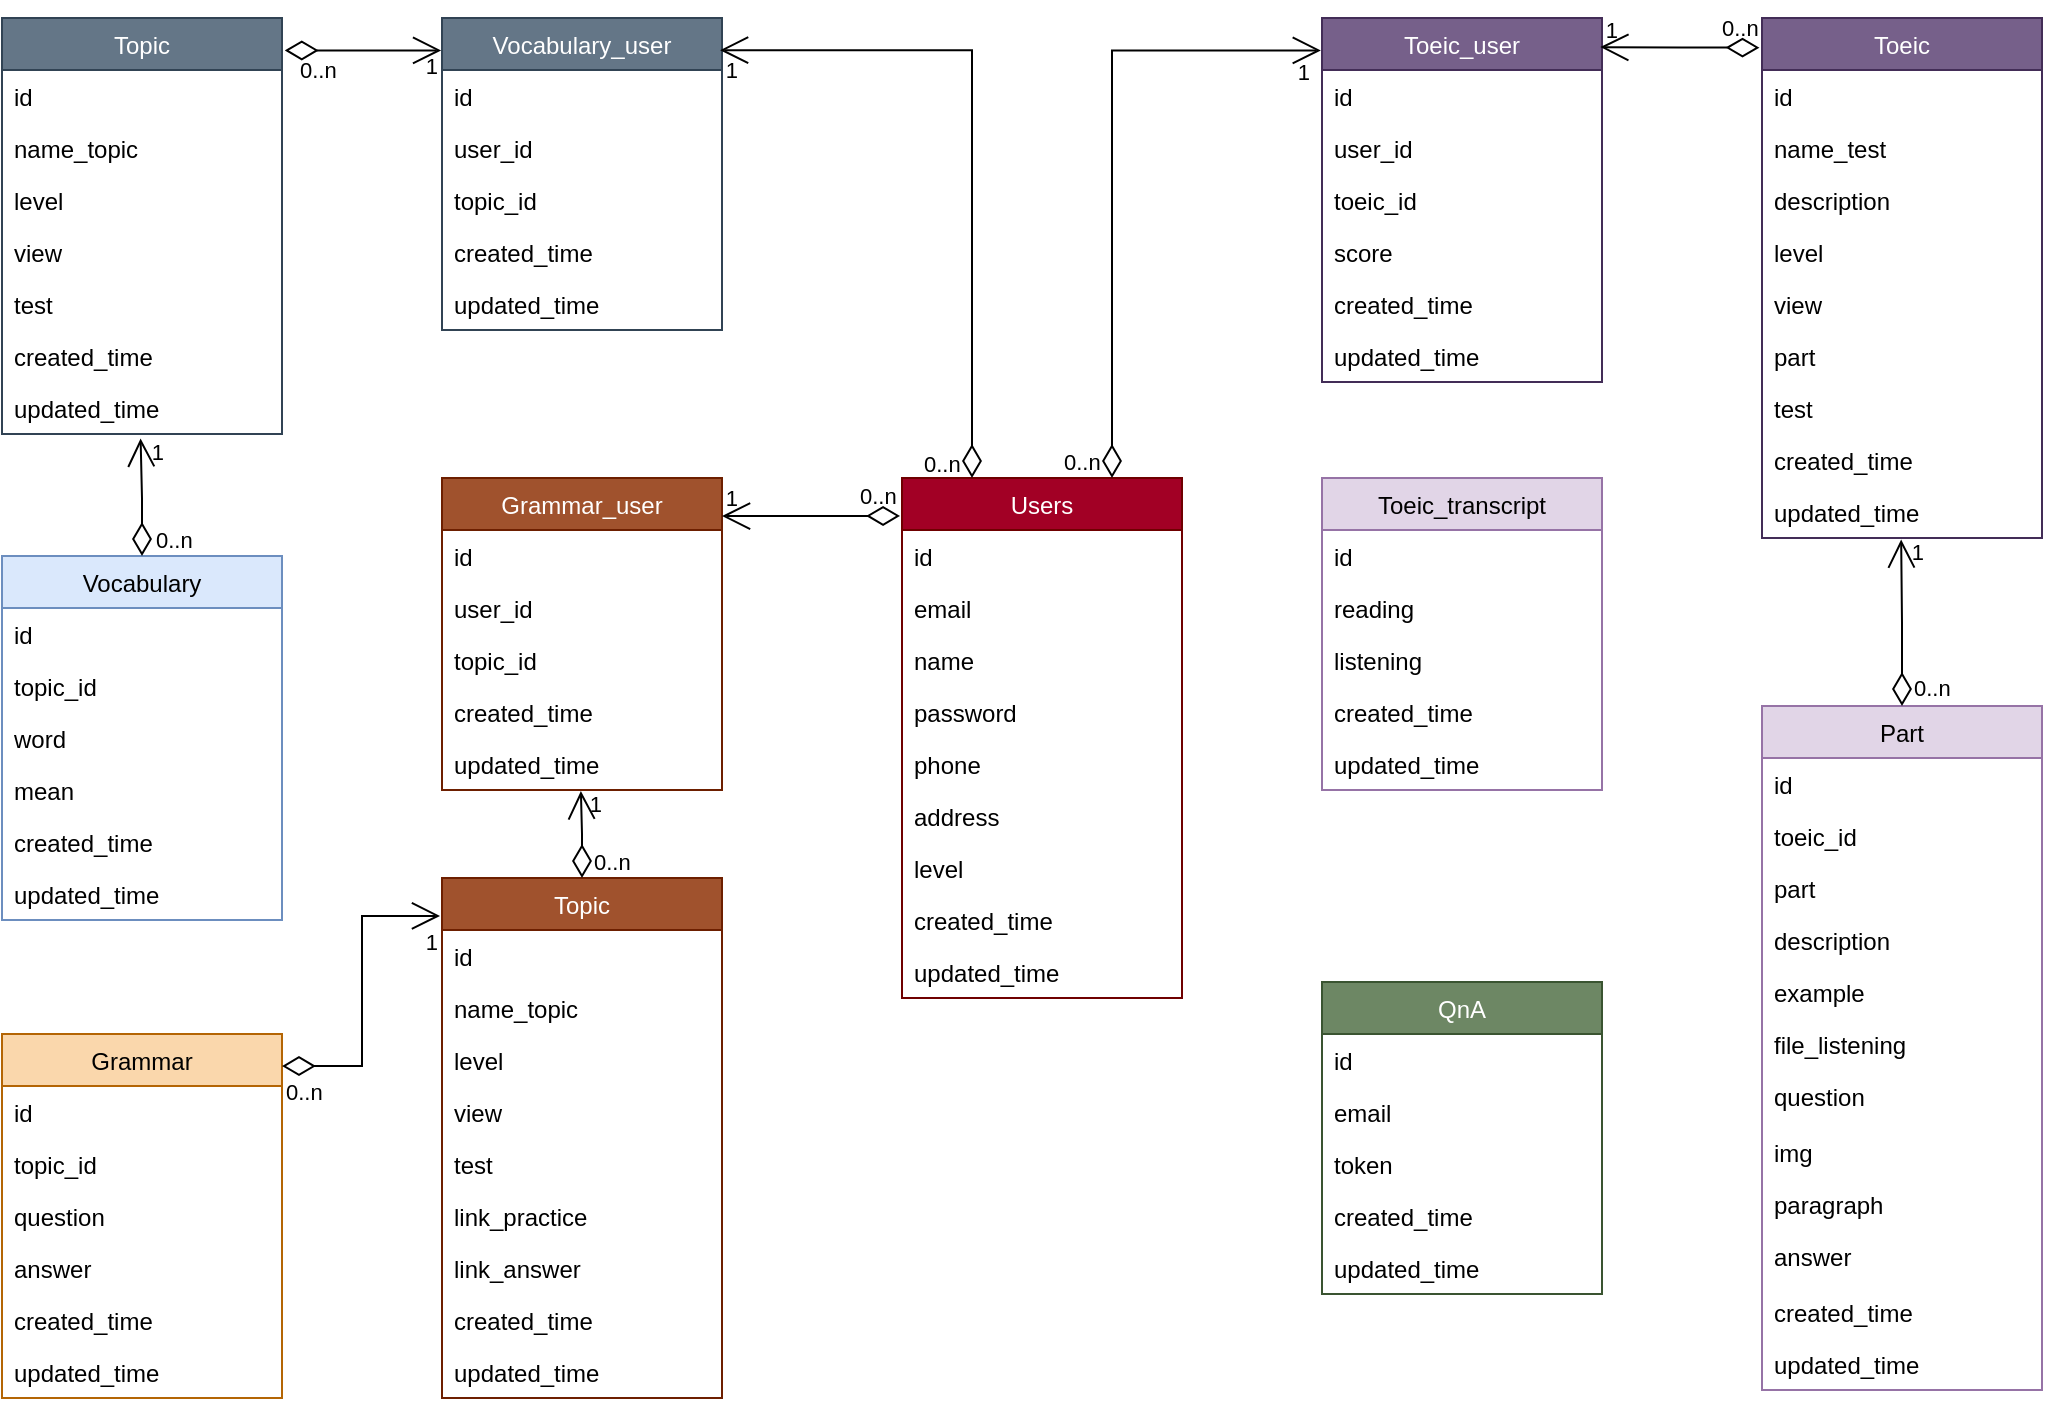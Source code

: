 <mxfile version="15.5.4" type="github">
  <diagram id="URo437QUK-30ha1b3v_Z" name="Page-1">
    <mxGraphModel dx="1447" dy="767" grid="1" gridSize="10" guides="1" tooltips="1" connect="1" arrows="1" fold="1" page="1" pageScale="1" pageWidth="827" pageHeight="1169" math="0" shadow="0">
      <root>
        <mxCell id="0" />
        <mxCell id="1" parent="0" />
        <mxCell id="vkNyDaB43m4bc4SYDss3-11" value="Users" style="swimlane;fontStyle=0;childLayout=stackLayout;horizontal=1;startSize=26;horizontalStack=0;resizeParent=1;resizeParentMax=0;resizeLast=0;collapsible=1;marginBottom=0;fillColor=#a20025;strokeColor=#6F0000;fontColor=#ffffff;" parent="1" vertex="1">
          <mxGeometry x="750" y="360" width="140" height="260" as="geometry" />
        </mxCell>
        <mxCell id="vkNyDaB43m4bc4SYDss3-12" value="id" style="text;strokeColor=none;fillColor=none;align=left;verticalAlign=top;spacingLeft=4;spacingRight=4;overflow=hidden;rotatable=0;points=[[0,0.5],[1,0.5]];portConstraint=eastwest;" parent="vkNyDaB43m4bc4SYDss3-11" vertex="1">
          <mxGeometry y="26" width="140" height="26" as="geometry" />
        </mxCell>
        <mxCell id="vkNyDaB43m4bc4SYDss3-13" value="email" style="text;strokeColor=none;fillColor=none;align=left;verticalAlign=top;spacingLeft=4;spacingRight=4;overflow=hidden;rotatable=0;points=[[0,0.5],[1,0.5]];portConstraint=eastwest;" parent="vkNyDaB43m4bc4SYDss3-11" vertex="1">
          <mxGeometry y="52" width="140" height="26" as="geometry" />
        </mxCell>
        <mxCell id="vkNyDaB43m4bc4SYDss3-14" value="name" style="text;strokeColor=none;fillColor=none;align=left;verticalAlign=top;spacingLeft=4;spacingRight=4;overflow=hidden;rotatable=0;points=[[0,0.5],[1,0.5]];portConstraint=eastwest;" parent="vkNyDaB43m4bc4SYDss3-11" vertex="1">
          <mxGeometry y="78" width="140" height="26" as="geometry" />
        </mxCell>
        <mxCell id="vkNyDaB43m4bc4SYDss3-16" value="password" style="text;strokeColor=none;fillColor=none;align=left;verticalAlign=top;spacingLeft=4;spacingRight=4;overflow=hidden;rotatable=0;points=[[0,0.5],[1,0.5]];portConstraint=eastwest;" parent="vkNyDaB43m4bc4SYDss3-11" vertex="1">
          <mxGeometry y="104" width="140" height="26" as="geometry" />
        </mxCell>
        <mxCell id="vkNyDaB43m4bc4SYDss3-17" value="phone" style="text;strokeColor=none;fillColor=none;align=left;verticalAlign=top;spacingLeft=4;spacingRight=4;overflow=hidden;rotatable=0;points=[[0,0.5],[1,0.5]];portConstraint=eastwest;" parent="vkNyDaB43m4bc4SYDss3-11" vertex="1">
          <mxGeometry y="130" width="140" height="26" as="geometry" />
        </mxCell>
        <mxCell id="vkNyDaB43m4bc4SYDss3-15" value="address" style="text;strokeColor=none;fillColor=none;align=left;verticalAlign=top;spacingLeft=4;spacingRight=4;overflow=hidden;rotatable=0;points=[[0,0.5],[1,0.5]];portConstraint=eastwest;" parent="vkNyDaB43m4bc4SYDss3-11" vertex="1">
          <mxGeometry y="156" width="140" height="26" as="geometry" />
        </mxCell>
        <mxCell id="vkNyDaB43m4bc4SYDss3-18" value="level" style="text;strokeColor=none;fillColor=none;align=left;verticalAlign=top;spacingLeft=4;spacingRight=4;overflow=hidden;rotatable=0;points=[[0,0.5],[1,0.5]];portConstraint=eastwest;" parent="vkNyDaB43m4bc4SYDss3-11" vertex="1">
          <mxGeometry y="182" width="140" height="26" as="geometry" />
        </mxCell>
        <mxCell id="vkNyDaB43m4bc4SYDss3-19" value="created_time" style="text;strokeColor=none;fillColor=none;align=left;verticalAlign=top;spacingLeft=4;spacingRight=4;overflow=hidden;rotatable=0;points=[[0,0.5],[1,0.5]];portConstraint=eastwest;" parent="vkNyDaB43m4bc4SYDss3-11" vertex="1">
          <mxGeometry y="208" width="140" height="26" as="geometry" />
        </mxCell>
        <mxCell id="vkNyDaB43m4bc4SYDss3-20" value="updated_time" style="text;strokeColor=none;fillColor=none;align=left;verticalAlign=top;spacingLeft=4;spacingRight=4;overflow=hidden;rotatable=0;points=[[0,0.5],[1,0.5]];portConstraint=eastwest;" parent="vkNyDaB43m4bc4SYDss3-11" vertex="1">
          <mxGeometry y="234" width="140" height="26" as="geometry" />
        </mxCell>
        <mxCell id="vkNyDaB43m4bc4SYDss3-21" value="Toeic_user" style="swimlane;fontStyle=0;childLayout=stackLayout;horizontal=1;startSize=26;fillColor=#76608a;horizontalStack=0;resizeParent=1;resizeParentMax=0;resizeLast=0;collapsible=1;marginBottom=0;fontColor=#ffffff;strokeColor=#432D57;" parent="1" vertex="1">
          <mxGeometry x="960" y="130" width="140" height="182" as="geometry" />
        </mxCell>
        <mxCell id="vkNyDaB43m4bc4SYDss3-22" value="id" style="text;strokeColor=none;fillColor=none;align=left;verticalAlign=top;spacingLeft=4;spacingRight=4;overflow=hidden;rotatable=0;points=[[0,0.5],[1,0.5]];portConstraint=eastwest;" parent="vkNyDaB43m4bc4SYDss3-21" vertex="1">
          <mxGeometry y="26" width="140" height="26" as="geometry" />
        </mxCell>
        <mxCell id="vkNyDaB43m4bc4SYDss3-23" value="user_id" style="text;strokeColor=none;fillColor=none;align=left;verticalAlign=top;spacingLeft=4;spacingRight=4;overflow=hidden;rotatable=0;points=[[0,0.5],[1,0.5]];portConstraint=eastwest;" parent="vkNyDaB43m4bc4SYDss3-21" vertex="1">
          <mxGeometry y="52" width="140" height="26" as="geometry" />
        </mxCell>
        <mxCell id="vkNyDaB43m4bc4SYDss3-26" value="toeic_id" style="text;strokeColor=none;fillColor=none;align=left;verticalAlign=top;spacingLeft=4;spacingRight=4;overflow=hidden;rotatable=0;points=[[0,0.5],[1,0.5]];portConstraint=eastwest;" parent="vkNyDaB43m4bc4SYDss3-21" vertex="1">
          <mxGeometry y="78" width="140" height="26" as="geometry" />
        </mxCell>
        <mxCell id="uOX_rvYjbaf5CbR3i-7Y-25" value="score" style="text;strokeColor=none;fillColor=none;align=left;verticalAlign=top;spacingLeft=4;spacingRight=4;overflow=hidden;rotatable=0;points=[[0,0.5],[1,0.5]];portConstraint=eastwest;" vertex="1" parent="vkNyDaB43m4bc4SYDss3-21">
          <mxGeometry y="104" width="140" height="26" as="geometry" />
        </mxCell>
        <mxCell id="vkNyDaB43m4bc4SYDss3-25" value="created_time" style="text;strokeColor=none;fillColor=none;align=left;verticalAlign=top;spacingLeft=4;spacingRight=4;overflow=hidden;rotatable=0;points=[[0,0.5],[1,0.5]];portConstraint=eastwest;" parent="vkNyDaB43m4bc4SYDss3-21" vertex="1">
          <mxGeometry y="130" width="140" height="26" as="geometry" />
        </mxCell>
        <mxCell id="vkNyDaB43m4bc4SYDss3-24" value="updated_time" style="text;strokeColor=none;fillColor=none;align=left;verticalAlign=top;spacingLeft=4;spacingRight=4;overflow=hidden;rotatable=0;points=[[0,0.5],[1,0.5]];portConstraint=eastwest;" parent="vkNyDaB43m4bc4SYDss3-21" vertex="1">
          <mxGeometry y="156" width="140" height="26" as="geometry" />
        </mxCell>
        <mxCell id="vkNyDaB43m4bc4SYDss3-27" value="Toeic" style="swimlane;fontStyle=0;childLayout=stackLayout;horizontal=1;startSize=26;fillColor=#76608a;horizontalStack=0;resizeParent=1;resizeParentMax=0;resizeLast=0;collapsible=1;marginBottom=0;fontColor=#ffffff;strokeColor=#432D57;" parent="1" vertex="1">
          <mxGeometry x="1180" y="130" width="140" height="260" as="geometry" />
        </mxCell>
        <mxCell id="vkNyDaB43m4bc4SYDss3-28" value="id" style="text;strokeColor=none;fillColor=none;align=left;verticalAlign=top;spacingLeft=4;spacingRight=4;overflow=hidden;rotatable=0;points=[[0,0.5],[1,0.5]];portConstraint=eastwest;" parent="vkNyDaB43m4bc4SYDss3-27" vertex="1">
          <mxGeometry y="26" width="140" height="26" as="geometry" />
        </mxCell>
        <mxCell id="vkNyDaB43m4bc4SYDss3-29" value="name_test" style="text;strokeColor=none;fillColor=none;align=left;verticalAlign=top;spacingLeft=4;spacingRight=4;overflow=hidden;rotatable=0;points=[[0,0.5],[1,0.5]];portConstraint=eastwest;" parent="vkNyDaB43m4bc4SYDss3-27" vertex="1">
          <mxGeometry y="52" width="140" height="26" as="geometry" />
        </mxCell>
        <mxCell id="vkNyDaB43m4bc4SYDss3-30" value="description" style="text;strokeColor=none;fillColor=none;align=left;verticalAlign=top;spacingLeft=4;spacingRight=4;overflow=hidden;rotatable=0;points=[[0,0.5],[1,0.5]];portConstraint=eastwest;" parent="vkNyDaB43m4bc4SYDss3-27" vertex="1">
          <mxGeometry y="78" width="140" height="26" as="geometry" />
        </mxCell>
        <mxCell id="vkNyDaB43m4bc4SYDss3-33" value="level" style="text;strokeColor=none;fillColor=none;align=left;verticalAlign=top;spacingLeft=4;spacingRight=4;overflow=hidden;rotatable=0;points=[[0,0.5],[1,0.5]];portConstraint=eastwest;" parent="vkNyDaB43m4bc4SYDss3-27" vertex="1">
          <mxGeometry y="104" width="140" height="26" as="geometry" />
        </mxCell>
        <mxCell id="vkNyDaB43m4bc4SYDss3-35" value="view" style="text;strokeColor=none;fillColor=none;align=left;verticalAlign=top;spacingLeft=4;spacingRight=4;overflow=hidden;rotatable=0;points=[[0,0.5],[1,0.5]];portConstraint=eastwest;" parent="vkNyDaB43m4bc4SYDss3-27" vertex="1">
          <mxGeometry y="130" width="140" height="26" as="geometry" />
        </mxCell>
        <mxCell id="vkNyDaB43m4bc4SYDss3-207" value="part" style="text;strokeColor=none;fillColor=none;align=left;verticalAlign=top;spacingLeft=4;spacingRight=4;overflow=hidden;rotatable=0;points=[[0,0.5],[1,0.5]];portConstraint=eastwest;" parent="vkNyDaB43m4bc4SYDss3-27" vertex="1">
          <mxGeometry y="156" width="140" height="26" as="geometry" />
        </mxCell>
        <mxCell id="vkNyDaB43m4bc4SYDss3-32" value="test" style="text;strokeColor=none;fillColor=none;align=left;verticalAlign=top;spacingLeft=4;spacingRight=4;overflow=hidden;rotatable=0;points=[[0,0.5],[1,0.5]];portConstraint=eastwest;" parent="vkNyDaB43m4bc4SYDss3-27" vertex="1">
          <mxGeometry y="182" width="140" height="26" as="geometry" />
        </mxCell>
        <mxCell id="vkNyDaB43m4bc4SYDss3-31" value="created_time" style="text;strokeColor=none;fillColor=none;align=left;verticalAlign=top;spacingLeft=4;spacingRight=4;overflow=hidden;rotatable=0;points=[[0,0.5],[1,0.5]];portConstraint=eastwest;" parent="vkNyDaB43m4bc4SYDss3-27" vertex="1">
          <mxGeometry y="208" width="140" height="26" as="geometry" />
        </mxCell>
        <mxCell id="vkNyDaB43m4bc4SYDss3-36" value="updated_time" style="text;strokeColor=none;fillColor=none;align=left;verticalAlign=top;spacingLeft=4;spacingRight=4;overflow=hidden;rotatable=0;points=[[0,0.5],[1,0.5]];portConstraint=eastwest;" parent="vkNyDaB43m4bc4SYDss3-27" vertex="1">
          <mxGeometry y="234" width="140" height="26" as="geometry" />
        </mxCell>
        <mxCell id="vkNyDaB43m4bc4SYDss3-43" value="Part" style="swimlane;fontStyle=0;childLayout=stackLayout;horizontal=1;startSize=26;fillColor=#e1d5e7;horizontalStack=0;resizeParent=1;resizeParentMax=0;resizeLast=0;collapsible=1;marginBottom=0;strokeColor=#9673a6;" parent="1" vertex="1">
          <mxGeometry x="1180" y="474" width="140" height="342" as="geometry" />
        </mxCell>
        <mxCell id="vkNyDaB43m4bc4SYDss3-44" value="id" style="text;strokeColor=none;fillColor=none;align=left;verticalAlign=top;spacingLeft=4;spacingRight=4;overflow=hidden;rotatable=0;points=[[0,0.5],[1,0.5]];portConstraint=eastwest;" parent="vkNyDaB43m4bc4SYDss3-43" vertex="1">
          <mxGeometry y="26" width="140" height="26" as="geometry" />
        </mxCell>
        <mxCell id="vkNyDaB43m4bc4SYDss3-47" value="toeic_id" style="text;strokeColor=none;fillColor=none;align=left;verticalAlign=top;spacingLeft=4;spacingRight=4;overflow=hidden;rotatable=0;points=[[0,0.5],[1,0.5]];portConstraint=eastwest;" parent="vkNyDaB43m4bc4SYDss3-43" vertex="1">
          <mxGeometry y="52" width="140" height="26" as="geometry" />
        </mxCell>
        <mxCell id="uOX_rvYjbaf5CbR3i-7Y-20" value="part" style="text;strokeColor=none;fillColor=none;align=left;verticalAlign=top;spacingLeft=4;spacingRight=4;overflow=hidden;rotatable=0;points=[[0,0.5],[1,0.5]];portConstraint=eastwest;" vertex="1" parent="vkNyDaB43m4bc4SYDss3-43">
          <mxGeometry y="78" width="140" height="26" as="geometry" />
        </mxCell>
        <mxCell id="uOX_rvYjbaf5CbR3i-7Y-21" value="description" style="text;strokeColor=none;fillColor=none;align=left;verticalAlign=top;spacingLeft=4;spacingRight=4;overflow=hidden;rotatable=0;points=[[0,0.5],[1,0.5]];portConstraint=eastwest;" vertex="1" parent="vkNyDaB43m4bc4SYDss3-43">
          <mxGeometry y="104" width="140" height="26" as="geometry" />
        </mxCell>
        <mxCell id="vkNyDaB43m4bc4SYDss3-46" value="example" style="text;strokeColor=none;fillColor=none;align=left;verticalAlign=top;spacingLeft=4;spacingRight=4;overflow=hidden;rotatable=0;points=[[0,0.5],[1,0.5]];portConstraint=eastwest;" parent="vkNyDaB43m4bc4SYDss3-43" vertex="1">
          <mxGeometry y="130" width="140" height="26" as="geometry" />
        </mxCell>
        <mxCell id="vkNyDaB43m4bc4SYDss3-45" value="file_listening" style="text;strokeColor=none;fillColor=none;align=left;verticalAlign=top;spacingLeft=4;spacingRight=4;overflow=hidden;rotatable=0;points=[[0,0.5],[1,0.5]];portConstraint=eastwest;" parent="vkNyDaB43m4bc4SYDss3-43" vertex="1">
          <mxGeometry y="156" width="140" height="26" as="geometry" />
        </mxCell>
        <mxCell id="vkNyDaB43m4bc4SYDss3-52" value="question" style="text;strokeColor=none;fillColor=none;align=left;verticalAlign=top;spacingLeft=4;spacingRight=4;overflow=hidden;rotatable=0;points=[[0,0.5],[1,0.5]];portConstraint=eastwest;" parent="vkNyDaB43m4bc4SYDss3-43" vertex="1">
          <mxGeometry y="182" width="140" height="28" as="geometry" />
        </mxCell>
        <mxCell id="vkNyDaB43m4bc4SYDss3-50" value="img" style="text;strokeColor=none;fillColor=none;align=left;verticalAlign=top;spacingLeft=4;spacingRight=4;overflow=hidden;rotatable=0;points=[[0,0.5],[1,0.5]];portConstraint=eastwest;" parent="vkNyDaB43m4bc4SYDss3-43" vertex="1">
          <mxGeometry y="210" width="140" height="26" as="geometry" />
        </mxCell>
        <mxCell id="vkNyDaB43m4bc4SYDss3-118" value="paragraph" style="text;strokeColor=none;fillColor=none;align=left;verticalAlign=top;spacingLeft=4;spacingRight=4;overflow=hidden;rotatable=0;points=[[0,0.5],[1,0.5]];portConstraint=eastwest;" parent="vkNyDaB43m4bc4SYDss3-43" vertex="1">
          <mxGeometry y="236" width="140" height="26" as="geometry" />
        </mxCell>
        <mxCell id="vkNyDaB43m4bc4SYDss3-51" value="answer" style="text;strokeColor=none;fillColor=none;align=left;verticalAlign=top;spacingLeft=4;spacingRight=4;overflow=hidden;rotatable=0;points=[[0,0.5],[1,0.5]];portConstraint=eastwest;" parent="vkNyDaB43m4bc4SYDss3-43" vertex="1">
          <mxGeometry y="262" width="140" height="28" as="geometry" />
        </mxCell>
        <mxCell id="uOX_rvYjbaf5CbR3i-7Y-23" value="created_time" style="text;strokeColor=none;fillColor=none;align=left;verticalAlign=top;spacingLeft=4;spacingRight=4;overflow=hidden;rotatable=0;points=[[0,0.5],[1,0.5]];portConstraint=eastwest;" vertex="1" parent="vkNyDaB43m4bc4SYDss3-43">
          <mxGeometry y="290" width="140" height="26" as="geometry" />
        </mxCell>
        <mxCell id="uOX_rvYjbaf5CbR3i-7Y-24" value="updated_time" style="text;strokeColor=none;fillColor=none;align=left;verticalAlign=top;spacingLeft=4;spacingRight=4;overflow=hidden;rotatable=0;points=[[0,0.5],[1,0.5]];portConstraint=eastwest;" vertex="1" parent="vkNyDaB43m4bc4SYDss3-43">
          <mxGeometry y="316" width="140" height="26" as="geometry" />
        </mxCell>
        <mxCell id="vkNyDaB43m4bc4SYDss3-126" value="Toeic_transcript" style="swimlane;fontStyle=0;childLayout=stackLayout;horizontal=1;startSize=26;fillColor=#e1d5e7;horizontalStack=0;resizeParent=1;resizeParentMax=0;resizeLast=0;collapsible=1;marginBottom=0;strokeColor=#9673a6;" parent="1" vertex="1">
          <mxGeometry x="960" y="360" width="140" height="156" as="geometry" />
        </mxCell>
        <mxCell id="vkNyDaB43m4bc4SYDss3-127" value="id" style="text;strokeColor=none;fillColor=none;align=left;verticalAlign=top;spacingLeft=4;spacingRight=4;overflow=hidden;rotatable=0;points=[[0,0.5],[1,0.5]];portConstraint=eastwest;" parent="vkNyDaB43m4bc4SYDss3-126" vertex="1">
          <mxGeometry y="26" width="140" height="26" as="geometry" />
        </mxCell>
        <mxCell id="vkNyDaB43m4bc4SYDss3-128" value="reading" style="text;strokeColor=none;fillColor=none;align=left;verticalAlign=top;spacingLeft=4;spacingRight=4;overflow=hidden;rotatable=0;points=[[0,0.5],[1,0.5]];portConstraint=eastwest;" parent="vkNyDaB43m4bc4SYDss3-126" vertex="1">
          <mxGeometry y="52" width="140" height="26" as="geometry" />
        </mxCell>
        <mxCell id="vkNyDaB43m4bc4SYDss3-130" value="listening" style="text;strokeColor=none;fillColor=none;align=left;verticalAlign=top;spacingLeft=4;spacingRight=4;overflow=hidden;rotatable=0;points=[[0,0.5],[1,0.5]];portConstraint=eastwest;" parent="vkNyDaB43m4bc4SYDss3-126" vertex="1">
          <mxGeometry y="78" width="140" height="26" as="geometry" />
        </mxCell>
        <mxCell id="vkNyDaB43m4bc4SYDss3-131" value="created_time" style="text;strokeColor=none;fillColor=none;align=left;verticalAlign=top;spacingLeft=4;spacingRight=4;overflow=hidden;rotatable=0;points=[[0,0.5],[1,0.5]];portConstraint=eastwest;" parent="vkNyDaB43m4bc4SYDss3-126" vertex="1">
          <mxGeometry y="104" width="140" height="26" as="geometry" />
        </mxCell>
        <mxCell id="vkNyDaB43m4bc4SYDss3-129" value="updated_time" style="text;strokeColor=none;fillColor=none;align=left;verticalAlign=top;spacingLeft=4;spacingRight=4;overflow=hidden;rotatable=0;points=[[0,0.5],[1,0.5]];portConstraint=eastwest;" parent="vkNyDaB43m4bc4SYDss3-126" vertex="1">
          <mxGeometry y="130" width="140" height="26" as="geometry" />
        </mxCell>
        <mxCell id="vkNyDaB43m4bc4SYDss3-135" value="" style="endArrow=open;html=1;endSize=12;startArrow=diamondThin;startSize=14;startFill=0;edgeStyle=orthogonalEdgeStyle;rounded=0;exitX=0.75;exitY=0;exitDx=0;exitDy=0;entryX=-0.004;entryY=0.089;entryDx=0;entryDy=0;entryPerimeter=0;" parent="1" source="vkNyDaB43m4bc4SYDss3-11" target="vkNyDaB43m4bc4SYDss3-21" edge="1">
          <mxGeometry relative="1" as="geometry">
            <mxPoint x="843" y="776" as="sourcePoint" />
            <mxPoint x="1003" y="776" as="targetPoint" />
          </mxGeometry>
        </mxCell>
        <mxCell id="vkNyDaB43m4bc4SYDss3-136" value="0..n" style="edgeLabel;resizable=0;html=1;align=left;verticalAlign=top;labelBackgroundColor=none;" parent="vkNyDaB43m4bc4SYDss3-135" connectable="0" vertex="1">
          <mxGeometry x="-1" relative="1" as="geometry">
            <mxPoint x="-26" y="-21" as="offset" />
          </mxGeometry>
        </mxCell>
        <mxCell id="vkNyDaB43m4bc4SYDss3-137" value="1" style="edgeLabel;resizable=0;html=1;align=right;verticalAlign=top;labelBackgroundColor=none;" parent="vkNyDaB43m4bc4SYDss3-135" connectable="0" vertex="1">
          <mxGeometry x="1" relative="1" as="geometry">
            <mxPoint x="-5" y="-2" as="offset" />
          </mxGeometry>
        </mxCell>
        <mxCell id="vkNyDaB43m4bc4SYDss3-138" value="" style="endArrow=open;html=1;endSize=12;startArrow=diamondThin;startSize=14;startFill=0;edgeStyle=orthogonalEdgeStyle;rounded=0;entryX=0.994;entryY=0.08;entryDx=0;entryDy=0;entryPerimeter=0;exitX=-0.009;exitY=0.057;exitDx=0;exitDy=0;exitPerimeter=0;" parent="1" target="vkNyDaB43m4bc4SYDss3-21" edge="1" source="vkNyDaB43m4bc4SYDss3-27">
          <mxGeometry relative="1" as="geometry">
            <mxPoint x="1180" y="506" as="sourcePoint" />
            <mxPoint x="1153" y="536" as="targetPoint" />
          </mxGeometry>
        </mxCell>
        <mxCell id="vkNyDaB43m4bc4SYDss3-139" value="0..n" style="edgeLabel;resizable=0;html=1;align=left;verticalAlign=top;labelBackgroundColor=none;" parent="vkNyDaB43m4bc4SYDss3-138" connectable="0" vertex="1">
          <mxGeometry x="-1" relative="1" as="geometry">
            <mxPoint x="-21" y="-23" as="offset" />
          </mxGeometry>
        </mxCell>
        <mxCell id="vkNyDaB43m4bc4SYDss3-140" value="1" style="edgeLabel;resizable=0;html=1;align=right;verticalAlign=top;labelBackgroundColor=none;" parent="vkNyDaB43m4bc4SYDss3-138" connectable="0" vertex="1">
          <mxGeometry x="1" relative="1" as="geometry">
            <mxPoint x="10" y="-22" as="offset" />
          </mxGeometry>
        </mxCell>
        <mxCell id="vkNyDaB43m4bc4SYDss3-162" value="Topic" style="swimlane;fontStyle=0;childLayout=stackLayout;horizontal=1;startSize=26;fillColor=#647687;horizontalStack=0;resizeParent=1;resizeParentMax=0;resizeLast=0;collapsible=1;marginBottom=0;labelBackgroundColor=none;fontColor=#ffffff;strokeColor=#314354;" parent="1" vertex="1">
          <mxGeometry x="300" y="130" width="140" height="208" as="geometry" />
        </mxCell>
        <mxCell id="vkNyDaB43m4bc4SYDss3-163" value="id" style="text;strokeColor=none;fillColor=none;align=left;verticalAlign=top;spacingLeft=4;spacingRight=4;overflow=hidden;rotatable=0;points=[[0,0.5],[1,0.5]];portConstraint=eastwest;labelBackgroundColor=default;" parent="vkNyDaB43m4bc4SYDss3-162" vertex="1">
          <mxGeometry y="26" width="140" height="26" as="geometry" />
        </mxCell>
        <mxCell id="vkNyDaB43m4bc4SYDss3-164" value="name_topic" style="text;strokeColor=none;fillColor=none;align=left;verticalAlign=top;spacingLeft=4;spacingRight=4;overflow=hidden;rotatable=0;points=[[0,0.5],[1,0.5]];portConstraint=eastwest;labelBackgroundColor=default;" parent="vkNyDaB43m4bc4SYDss3-162" vertex="1">
          <mxGeometry y="52" width="140" height="26" as="geometry" />
        </mxCell>
        <mxCell id="uOX_rvYjbaf5CbR3i-7Y-1" value="level" style="text;strokeColor=none;fillColor=none;align=left;verticalAlign=top;spacingLeft=4;spacingRight=4;overflow=hidden;rotatable=0;points=[[0,0.5],[1,0.5]];portConstraint=eastwest;labelBackgroundColor=default;" vertex="1" parent="vkNyDaB43m4bc4SYDss3-162">
          <mxGeometry y="78" width="140" height="26" as="geometry" />
        </mxCell>
        <mxCell id="vkNyDaB43m4bc4SYDss3-188" value="view" style="text;strokeColor=none;fillColor=none;align=left;verticalAlign=top;spacingLeft=4;spacingRight=4;overflow=hidden;rotatable=0;points=[[0,0.5],[1,0.5]];portConstraint=eastwest;labelBackgroundColor=default;" parent="vkNyDaB43m4bc4SYDss3-162" vertex="1">
          <mxGeometry y="104" width="140" height="26" as="geometry" />
        </mxCell>
        <mxCell id="vkNyDaB43m4bc4SYDss3-189" value="test" style="text;strokeColor=none;fillColor=none;align=left;verticalAlign=top;spacingLeft=4;spacingRight=4;overflow=hidden;rotatable=0;points=[[0,0.5],[1,0.5]];portConstraint=eastwest;labelBackgroundColor=default;" parent="vkNyDaB43m4bc4SYDss3-162" vertex="1">
          <mxGeometry y="130" width="140" height="26" as="geometry" />
        </mxCell>
        <mxCell id="vkNyDaB43m4bc4SYDss3-174" value="created_time" style="text;strokeColor=none;fillColor=none;align=left;verticalAlign=top;spacingLeft=4;spacingRight=4;overflow=hidden;rotatable=0;points=[[0,0.5],[1,0.5]];portConstraint=eastwest;labelBackgroundColor=default;" parent="vkNyDaB43m4bc4SYDss3-162" vertex="1">
          <mxGeometry y="156" width="140" height="26" as="geometry" />
        </mxCell>
        <mxCell id="vkNyDaB43m4bc4SYDss3-173" value="updated_time" style="text;strokeColor=none;fillColor=none;align=left;verticalAlign=top;spacingLeft=4;spacingRight=4;overflow=hidden;rotatable=0;points=[[0,0.5],[1,0.5]];portConstraint=eastwest;labelBackgroundColor=default;" parent="vkNyDaB43m4bc4SYDss3-162" vertex="1">
          <mxGeometry y="182" width="140" height="26" as="geometry" />
        </mxCell>
        <mxCell id="vkNyDaB43m4bc4SYDss3-166" value="Grammar" style="swimlane;fontStyle=0;childLayout=stackLayout;horizontal=1;startSize=26;fillColor=#fad7ac;horizontalStack=0;resizeParent=1;resizeParentMax=0;resizeLast=0;collapsible=1;marginBottom=0;labelBackgroundColor=none;strokeColor=#b46504;" parent="1" vertex="1">
          <mxGeometry x="300" y="638" width="140" height="182" as="geometry" />
        </mxCell>
        <mxCell id="vkNyDaB43m4bc4SYDss3-167" value="id" style="text;strokeColor=none;fillColor=none;align=left;verticalAlign=top;spacingLeft=4;spacingRight=4;overflow=hidden;rotatable=0;points=[[0,0.5],[1,0.5]];portConstraint=eastwest;labelBackgroundColor=default;" parent="vkNyDaB43m4bc4SYDss3-166" vertex="1">
          <mxGeometry y="26" width="140" height="26" as="geometry" />
        </mxCell>
        <mxCell id="vkNyDaB43m4bc4SYDss3-168" value="topic_id" style="text;strokeColor=none;fillColor=none;align=left;verticalAlign=top;spacingLeft=4;spacingRight=4;overflow=hidden;rotatable=0;points=[[0,0.5],[1,0.5]];portConstraint=eastwest;labelBackgroundColor=default;" parent="vkNyDaB43m4bc4SYDss3-166" vertex="1">
          <mxGeometry y="52" width="140" height="26" as="geometry" />
        </mxCell>
        <mxCell id="uOX_rvYjbaf5CbR3i-7Y-16" value="question" style="text;strokeColor=none;fillColor=none;align=left;verticalAlign=top;spacingLeft=4;spacingRight=4;overflow=hidden;rotatable=0;points=[[0,0.5],[1,0.5]];portConstraint=eastwest;labelBackgroundColor=default;" vertex="1" parent="vkNyDaB43m4bc4SYDss3-166">
          <mxGeometry y="78" width="140" height="26" as="geometry" />
        </mxCell>
        <mxCell id="uOX_rvYjbaf5CbR3i-7Y-17" value="answer" style="text;strokeColor=none;fillColor=none;align=left;verticalAlign=top;spacingLeft=4;spacingRight=4;overflow=hidden;rotatable=0;points=[[0,0.5],[1,0.5]];portConstraint=eastwest;labelBackgroundColor=default;" vertex="1" parent="vkNyDaB43m4bc4SYDss3-166">
          <mxGeometry y="104" width="140" height="26" as="geometry" />
        </mxCell>
        <mxCell id="vkNyDaB43m4bc4SYDss3-171" value="created_time" style="text;strokeColor=none;fillColor=none;align=left;verticalAlign=top;spacingLeft=4;spacingRight=4;overflow=hidden;rotatable=0;points=[[0,0.5],[1,0.5]];portConstraint=eastwest;labelBackgroundColor=default;" parent="vkNyDaB43m4bc4SYDss3-166" vertex="1">
          <mxGeometry y="130" width="140" height="26" as="geometry" />
        </mxCell>
        <mxCell id="vkNyDaB43m4bc4SYDss3-169" value="updated_time" style="text;strokeColor=none;fillColor=none;align=left;verticalAlign=top;spacingLeft=4;spacingRight=4;overflow=hidden;rotatable=0;points=[[0,0.5],[1,0.5]];portConstraint=eastwest;labelBackgroundColor=default;" parent="vkNyDaB43m4bc4SYDss3-166" vertex="1">
          <mxGeometry y="156" width="140" height="26" as="geometry" />
        </mxCell>
        <mxCell id="vkNyDaB43m4bc4SYDss3-175" value="QnA" style="swimlane;fontStyle=0;childLayout=stackLayout;horizontal=1;startSize=26;fillColor=#6d8764;horizontalStack=0;resizeParent=1;resizeParentMax=0;resizeLast=0;collapsible=1;marginBottom=0;labelBackgroundColor=none;strokeColor=#3A5431;fontColor=#ffffff;" parent="1" vertex="1">
          <mxGeometry x="960" y="612" width="140" height="156" as="geometry" />
        </mxCell>
        <mxCell id="vkNyDaB43m4bc4SYDss3-176" value="id" style="text;strokeColor=none;fillColor=none;align=left;verticalAlign=top;spacingLeft=4;spacingRight=4;overflow=hidden;rotatable=0;points=[[0,0.5],[1,0.5]];portConstraint=eastwest;labelBackgroundColor=default;" parent="vkNyDaB43m4bc4SYDss3-175" vertex="1">
          <mxGeometry y="26" width="140" height="26" as="geometry" />
        </mxCell>
        <mxCell id="vkNyDaB43m4bc4SYDss3-177" value="email" style="text;strokeColor=none;fillColor=none;align=left;verticalAlign=top;spacingLeft=4;spacingRight=4;overflow=hidden;rotatable=0;points=[[0,0.5],[1,0.5]];portConstraint=eastwest;labelBackgroundColor=default;" parent="vkNyDaB43m4bc4SYDss3-175" vertex="1">
          <mxGeometry y="52" width="140" height="26" as="geometry" />
        </mxCell>
        <mxCell id="vkNyDaB43m4bc4SYDss3-180" value="token" style="text;strokeColor=none;fillColor=none;align=left;verticalAlign=top;spacingLeft=4;spacingRight=4;overflow=hidden;rotatable=0;points=[[0,0.5],[1,0.5]];portConstraint=eastwest;labelBackgroundColor=default;" parent="vkNyDaB43m4bc4SYDss3-175" vertex="1">
          <mxGeometry y="78" width="140" height="26" as="geometry" />
        </mxCell>
        <mxCell id="vkNyDaB43m4bc4SYDss3-181" value="created_time" style="text;strokeColor=none;fillColor=none;align=left;verticalAlign=top;spacingLeft=4;spacingRight=4;overflow=hidden;rotatable=0;points=[[0,0.5],[1,0.5]];portConstraint=eastwest;labelBackgroundColor=default;" parent="vkNyDaB43m4bc4SYDss3-175" vertex="1">
          <mxGeometry y="104" width="140" height="26" as="geometry" />
        </mxCell>
        <mxCell id="vkNyDaB43m4bc4SYDss3-178" value="updated_time" style="text;strokeColor=none;fillColor=none;align=left;verticalAlign=top;spacingLeft=4;spacingRight=4;overflow=hidden;rotatable=0;points=[[0,0.5],[1,0.5]];portConstraint=eastwest;labelBackgroundColor=default;" parent="vkNyDaB43m4bc4SYDss3-175" vertex="1">
          <mxGeometry y="130" width="140" height="26" as="geometry" />
        </mxCell>
        <mxCell id="vkNyDaB43m4bc4SYDss3-195" value="Vocabulary_user" style="swimlane;fontStyle=0;childLayout=stackLayout;horizontal=1;startSize=26;fillColor=#647687;horizontalStack=0;resizeParent=1;resizeParentMax=0;resizeLast=0;collapsible=1;marginBottom=0;labelBackgroundColor=none;fontColor=#ffffff;strokeColor=#314354;" parent="1" vertex="1">
          <mxGeometry x="520" y="130" width="140" height="156" as="geometry" />
        </mxCell>
        <mxCell id="vkNyDaB43m4bc4SYDss3-196" value="id" style="text;strokeColor=none;fillColor=none;align=left;verticalAlign=top;spacingLeft=4;spacingRight=4;overflow=hidden;rotatable=0;points=[[0,0.5],[1,0.5]];portConstraint=eastwest;labelBackgroundColor=none;" parent="vkNyDaB43m4bc4SYDss3-195" vertex="1">
          <mxGeometry y="26" width="140" height="26" as="geometry" />
        </mxCell>
        <mxCell id="vkNyDaB43m4bc4SYDss3-197" value="user_id" style="text;strokeColor=none;fillColor=none;align=left;verticalAlign=top;spacingLeft=4;spacingRight=4;overflow=hidden;rotatable=0;points=[[0,0.5],[1,0.5]];portConstraint=eastwest;labelBackgroundColor=none;" parent="vkNyDaB43m4bc4SYDss3-195" vertex="1">
          <mxGeometry y="52" width="140" height="26" as="geometry" />
        </mxCell>
        <mxCell id="vkNyDaB43m4bc4SYDss3-200" value="topic_id" style="text;strokeColor=none;fillColor=none;align=left;verticalAlign=top;spacingLeft=4;spacingRight=4;overflow=hidden;rotatable=0;points=[[0,0.5],[1,0.5]];portConstraint=eastwest;labelBackgroundColor=none;" parent="vkNyDaB43m4bc4SYDss3-195" vertex="1">
          <mxGeometry y="78" width="140" height="26" as="geometry" />
        </mxCell>
        <mxCell id="vkNyDaB43m4bc4SYDss3-203" value="created_time" style="text;strokeColor=none;fillColor=none;align=left;verticalAlign=top;spacingLeft=4;spacingRight=4;overflow=hidden;rotatable=0;points=[[0,0.5],[1,0.5]];portConstraint=eastwest;labelBackgroundColor=none;" parent="vkNyDaB43m4bc4SYDss3-195" vertex="1">
          <mxGeometry y="104" width="140" height="26" as="geometry" />
        </mxCell>
        <mxCell id="vkNyDaB43m4bc4SYDss3-202" value="updated_time" style="text;strokeColor=none;fillColor=none;align=left;verticalAlign=top;spacingLeft=4;spacingRight=4;overflow=hidden;rotatable=0;points=[[0,0.5],[1,0.5]];portConstraint=eastwest;labelBackgroundColor=none;" parent="vkNyDaB43m4bc4SYDss3-195" vertex="1">
          <mxGeometry y="130" width="140" height="26" as="geometry" />
        </mxCell>
        <mxCell id="vkNyDaB43m4bc4SYDss3-204" value="" style="endArrow=open;html=1;endSize=12;startArrow=diamondThin;startSize=14;startFill=0;edgeStyle=orthogonalEdgeStyle;rounded=0;exitX=0.25;exitY=0;exitDx=0;exitDy=0;entryX=0.993;entryY=0.103;entryDx=0;entryDy=0;entryPerimeter=0;" parent="1" source="vkNyDaB43m4bc4SYDss3-11" target="vkNyDaB43m4bc4SYDss3-195" edge="1">
          <mxGeometry relative="1" as="geometry">
            <mxPoint x="650" y="530" as="sourcePoint" />
            <mxPoint x="960" y="560" as="targetPoint" />
          </mxGeometry>
        </mxCell>
        <mxCell id="vkNyDaB43m4bc4SYDss3-205" value="0..n" style="edgeLabel;resizable=0;html=1;align=left;verticalAlign=top;labelBackgroundColor=none;" parent="vkNyDaB43m4bc4SYDss3-204" connectable="0" vertex="1">
          <mxGeometry x="-1" relative="1" as="geometry">
            <mxPoint x="-26" y="-20" as="offset" />
          </mxGeometry>
        </mxCell>
        <mxCell id="vkNyDaB43m4bc4SYDss3-206" value="1" style="edgeLabel;resizable=0;html=1;align=right;verticalAlign=top;labelBackgroundColor=none;" parent="vkNyDaB43m4bc4SYDss3-204" connectable="0" vertex="1">
          <mxGeometry x="1" relative="1" as="geometry">
            <mxPoint x="10" y="-3" as="offset" />
          </mxGeometry>
        </mxCell>
        <mxCell id="vkNyDaB43m4bc4SYDss3-209" value="" style="endArrow=open;html=1;endSize=12;startArrow=diamondThin;startSize=14;startFill=0;edgeStyle=orthogonalEdgeStyle;rounded=0;entryX=-0.003;entryY=0.104;entryDx=0;entryDy=0;entryPerimeter=0;exitX=1.01;exitY=0.078;exitDx=0;exitDy=0;exitPerimeter=0;" parent="1" source="vkNyDaB43m4bc4SYDss3-162" target="vkNyDaB43m4bc4SYDss3-195" edge="1">
          <mxGeometry relative="1" as="geometry">
            <mxPoint x="440" y="377" as="sourcePoint" />
            <mxPoint x="510" y="550" as="targetPoint" />
            <Array as="points" />
          </mxGeometry>
        </mxCell>
        <mxCell id="vkNyDaB43m4bc4SYDss3-210" value="0..n" style="edgeLabel;resizable=0;html=1;align=left;verticalAlign=top;labelBackgroundColor=none;" parent="vkNyDaB43m4bc4SYDss3-209" connectable="0" vertex="1">
          <mxGeometry x="-1" relative="1" as="geometry">
            <mxPoint x="6" y="-3" as="offset" />
          </mxGeometry>
        </mxCell>
        <mxCell id="vkNyDaB43m4bc4SYDss3-211" value="1" style="edgeLabel;resizable=0;html=1;align=right;verticalAlign=top;labelBackgroundColor=none;" parent="vkNyDaB43m4bc4SYDss3-209" connectable="0" vertex="1">
          <mxGeometry x="1" relative="1" as="geometry">
            <mxPoint x="-1" y="-5" as="offset" />
          </mxGeometry>
        </mxCell>
        <mxCell id="vkNyDaB43m4bc4SYDss3-213" value="Vocabulary" style="swimlane;fontStyle=0;childLayout=stackLayout;horizontal=1;startSize=26;fillColor=#dae8fc;horizontalStack=0;resizeParent=1;resizeParentMax=0;resizeLast=0;collapsible=1;marginBottom=0;labelBackgroundColor=none;strokeColor=#6c8ebf;" parent="1" vertex="1">
          <mxGeometry x="300" y="399" width="140" height="182" as="geometry" />
        </mxCell>
        <mxCell id="vkNyDaB43m4bc4SYDss3-214" value="id" style="text;strokeColor=none;fillColor=none;align=left;verticalAlign=top;spacingLeft=4;spacingRight=4;overflow=hidden;rotatable=0;points=[[0,0.5],[1,0.5]];portConstraint=eastwest;labelBackgroundColor=none;" parent="vkNyDaB43m4bc4SYDss3-213" vertex="1">
          <mxGeometry y="26" width="140" height="26" as="geometry" />
        </mxCell>
        <mxCell id="vkNyDaB43m4bc4SYDss3-215" value="topic_id" style="text;strokeColor=none;fillColor=none;align=left;verticalAlign=top;spacingLeft=4;spacingRight=4;overflow=hidden;rotatable=0;points=[[0,0.5],[1,0.5]];portConstraint=eastwest;labelBackgroundColor=none;" parent="vkNyDaB43m4bc4SYDss3-213" vertex="1">
          <mxGeometry y="52" width="140" height="26" as="geometry" />
        </mxCell>
        <mxCell id="vkNyDaB43m4bc4SYDss3-218" value="word" style="text;strokeColor=none;fillColor=none;align=left;verticalAlign=top;spacingLeft=4;spacingRight=4;overflow=hidden;rotatable=0;points=[[0,0.5],[1,0.5]];portConstraint=eastwest;labelBackgroundColor=none;" parent="vkNyDaB43m4bc4SYDss3-213" vertex="1">
          <mxGeometry y="78" width="140" height="26" as="geometry" />
        </mxCell>
        <mxCell id="uOX_rvYjbaf5CbR3i-7Y-18" value="mean" style="text;strokeColor=none;fillColor=none;align=left;verticalAlign=top;spacingLeft=4;spacingRight=4;overflow=hidden;rotatable=0;points=[[0,0.5],[1,0.5]];portConstraint=eastwest;labelBackgroundColor=none;" vertex="1" parent="vkNyDaB43m4bc4SYDss3-213">
          <mxGeometry y="104" width="140" height="26" as="geometry" />
        </mxCell>
        <mxCell id="uOX_rvYjbaf5CbR3i-7Y-19" value="created_time" style="text;strokeColor=none;fillColor=none;align=left;verticalAlign=top;spacingLeft=4;spacingRight=4;overflow=hidden;rotatable=0;points=[[0,0.5],[1,0.5]];portConstraint=eastwest;labelBackgroundColor=none;" vertex="1" parent="vkNyDaB43m4bc4SYDss3-213">
          <mxGeometry y="130" width="140" height="26" as="geometry" />
        </mxCell>
        <mxCell id="vkNyDaB43m4bc4SYDss3-220" value="updated_time" style="text;strokeColor=none;fillColor=none;align=left;verticalAlign=top;spacingLeft=4;spacingRight=4;overflow=hidden;rotatable=0;points=[[0,0.5],[1,0.5]];portConstraint=eastwest;labelBackgroundColor=none;" parent="vkNyDaB43m4bc4SYDss3-213" vertex="1">
          <mxGeometry y="156" width="140" height="26" as="geometry" />
        </mxCell>
        <mxCell id="uOX_rvYjbaf5CbR3i-7Y-2" value="Grammar_user" style="swimlane;fontStyle=0;childLayout=stackLayout;horizontal=1;startSize=26;fillColor=#a0522d;horizontalStack=0;resizeParent=1;resizeParentMax=0;resizeLast=0;collapsible=1;marginBottom=0;labelBackgroundColor=none;fontColor=#ffffff;strokeColor=#6D1F00;" vertex="1" parent="1">
          <mxGeometry x="520" y="360" width="140" height="156" as="geometry" />
        </mxCell>
        <mxCell id="uOX_rvYjbaf5CbR3i-7Y-3" value="id" style="text;strokeColor=none;fillColor=none;align=left;verticalAlign=top;spacingLeft=4;spacingRight=4;overflow=hidden;rotatable=0;points=[[0,0.5],[1,0.5]];portConstraint=eastwest;labelBackgroundColor=none;" vertex="1" parent="uOX_rvYjbaf5CbR3i-7Y-2">
          <mxGeometry y="26" width="140" height="26" as="geometry" />
        </mxCell>
        <mxCell id="uOX_rvYjbaf5CbR3i-7Y-4" value="user_id" style="text;strokeColor=none;fillColor=none;align=left;verticalAlign=top;spacingLeft=4;spacingRight=4;overflow=hidden;rotatable=0;points=[[0,0.5],[1,0.5]];portConstraint=eastwest;labelBackgroundColor=none;" vertex="1" parent="uOX_rvYjbaf5CbR3i-7Y-2">
          <mxGeometry y="52" width="140" height="26" as="geometry" />
        </mxCell>
        <mxCell id="uOX_rvYjbaf5CbR3i-7Y-5" value="topic_id" style="text;strokeColor=none;fillColor=none;align=left;verticalAlign=top;spacingLeft=4;spacingRight=4;overflow=hidden;rotatable=0;points=[[0,0.5],[1,0.5]];portConstraint=eastwest;labelBackgroundColor=none;" vertex="1" parent="uOX_rvYjbaf5CbR3i-7Y-2">
          <mxGeometry y="78" width="140" height="26" as="geometry" />
        </mxCell>
        <mxCell id="uOX_rvYjbaf5CbR3i-7Y-6" value="created_time" style="text;strokeColor=none;fillColor=none;align=left;verticalAlign=top;spacingLeft=4;spacingRight=4;overflow=hidden;rotatable=0;points=[[0,0.5],[1,0.5]];portConstraint=eastwest;labelBackgroundColor=none;" vertex="1" parent="uOX_rvYjbaf5CbR3i-7Y-2">
          <mxGeometry y="104" width="140" height="26" as="geometry" />
        </mxCell>
        <mxCell id="uOX_rvYjbaf5CbR3i-7Y-7" value="updated_time" style="text;strokeColor=none;fillColor=none;align=left;verticalAlign=top;spacingLeft=4;spacingRight=4;overflow=hidden;rotatable=0;points=[[0,0.5],[1,0.5]];portConstraint=eastwest;labelBackgroundColor=none;" vertex="1" parent="uOX_rvYjbaf5CbR3i-7Y-2">
          <mxGeometry y="130" width="140" height="26" as="geometry" />
        </mxCell>
        <mxCell id="uOX_rvYjbaf5CbR3i-7Y-8" value="Topic" style="swimlane;fontStyle=0;childLayout=stackLayout;horizontal=1;startSize=26;fillColor=#a0522d;horizontalStack=0;resizeParent=1;resizeParentMax=0;resizeLast=0;collapsible=1;marginBottom=0;labelBackgroundColor=none;fontColor=#ffffff;strokeColor=#6D1F00;" vertex="1" parent="1">
          <mxGeometry x="520" y="560" width="140" height="260" as="geometry" />
        </mxCell>
        <mxCell id="uOX_rvYjbaf5CbR3i-7Y-9" value="id" style="text;strokeColor=none;fillColor=none;align=left;verticalAlign=top;spacingLeft=4;spacingRight=4;overflow=hidden;rotatable=0;points=[[0,0.5],[1,0.5]];portConstraint=eastwest;labelBackgroundColor=default;" vertex="1" parent="uOX_rvYjbaf5CbR3i-7Y-8">
          <mxGeometry y="26" width="140" height="26" as="geometry" />
        </mxCell>
        <mxCell id="uOX_rvYjbaf5CbR3i-7Y-10" value="name_topic" style="text;strokeColor=none;fillColor=none;align=left;verticalAlign=top;spacingLeft=4;spacingRight=4;overflow=hidden;rotatable=0;points=[[0,0.5],[1,0.5]];portConstraint=eastwest;labelBackgroundColor=default;" vertex="1" parent="uOX_rvYjbaf5CbR3i-7Y-8">
          <mxGeometry y="52" width="140" height="26" as="geometry" />
        </mxCell>
        <mxCell id="uOX_rvYjbaf5CbR3i-7Y-11" value="level" style="text;strokeColor=none;fillColor=none;align=left;verticalAlign=top;spacingLeft=4;spacingRight=4;overflow=hidden;rotatable=0;points=[[0,0.5],[1,0.5]];portConstraint=eastwest;labelBackgroundColor=default;" vertex="1" parent="uOX_rvYjbaf5CbR3i-7Y-8">
          <mxGeometry y="78" width="140" height="26" as="geometry" />
        </mxCell>
        <mxCell id="uOX_rvYjbaf5CbR3i-7Y-12" value="view" style="text;strokeColor=none;fillColor=none;align=left;verticalAlign=top;spacingLeft=4;spacingRight=4;overflow=hidden;rotatable=0;points=[[0,0.5],[1,0.5]];portConstraint=eastwest;labelBackgroundColor=default;" vertex="1" parent="uOX_rvYjbaf5CbR3i-7Y-8">
          <mxGeometry y="104" width="140" height="26" as="geometry" />
        </mxCell>
        <mxCell id="uOX_rvYjbaf5CbR3i-7Y-13" value="test" style="text;strokeColor=none;fillColor=none;align=left;verticalAlign=top;spacingLeft=4;spacingRight=4;overflow=hidden;rotatable=0;points=[[0,0.5],[1,0.5]];portConstraint=eastwest;labelBackgroundColor=default;" vertex="1" parent="uOX_rvYjbaf5CbR3i-7Y-8">
          <mxGeometry y="130" width="140" height="26" as="geometry" />
        </mxCell>
        <mxCell id="vkNyDaB43m4bc4SYDss3-170" value="link_practice" style="text;strokeColor=none;fillColor=none;align=left;verticalAlign=top;spacingLeft=4;spacingRight=4;overflow=hidden;rotatable=0;points=[[0,0.5],[1,0.5]];portConstraint=eastwest;labelBackgroundColor=default;" parent="uOX_rvYjbaf5CbR3i-7Y-8" vertex="1">
          <mxGeometry y="156" width="140" height="26" as="geometry" />
        </mxCell>
        <mxCell id="vkNyDaB43m4bc4SYDss3-172" value="link_answer" style="text;strokeColor=none;fillColor=none;align=left;verticalAlign=top;spacingLeft=4;spacingRight=4;overflow=hidden;rotatable=0;points=[[0,0.5],[1,0.5]];portConstraint=eastwest;labelBackgroundColor=default;" parent="uOX_rvYjbaf5CbR3i-7Y-8" vertex="1">
          <mxGeometry y="182" width="140" height="26" as="geometry" />
        </mxCell>
        <mxCell id="uOX_rvYjbaf5CbR3i-7Y-14" value="created_time" style="text;strokeColor=none;fillColor=none;align=left;verticalAlign=top;spacingLeft=4;spacingRight=4;overflow=hidden;rotatable=0;points=[[0,0.5],[1,0.5]];portConstraint=eastwest;labelBackgroundColor=default;" vertex="1" parent="uOX_rvYjbaf5CbR3i-7Y-8">
          <mxGeometry y="208" width="140" height="26" as="geometry" />
        </mxCell>
        <mxCell id="uOX_rvYjbaf5CbR3i-7Y-15" value="updated_time" style="text;strokeColor=none;fillColor=none;align=left;verticalAlign=top;spacingLeft=4;spacingRight=4;overflow=hidden;rotatable=0;points=[[0,0.5],[1,0.5]];portConstraint=eastwest;labelBackgroundColor=default;" vertex="1" parent="uOX_rvYjbaf5CbR3i-7Y-8">
          <mxGeometry y="234" width="140" height="26" as="geometry" />
        </mxCell>
        <mxCell id="uOX_rvYjbaf5CbR3i-7Y-26" value="" style="endArrow=open;html=1;endSize=12;startArrow=diamondThin;startSize=14;startFill=0;edgeStyle=orthogonalEdgeStyle;rounded=0;entryX=0.497;entryY=1.029;entryDx=0;entryDy=0;entryPerimeter=0;exitX=0.5;exitY=0;exitDx=0;exitDy=0;" edge="1" parent="1" source="vkNyDaB43m4bc4SYDss3-43" target="vkNyDaB43m4bc4SYDss3-36">
          <mxGeometry relative="1" as="geometry">
            <mxPoint x="1180" y="140" as="sourcePoint" />
            <mxPoint x="1230" y="300" as="targetPoint" />
          </mxGeometry>
        </mxCell>
        <mxCell id="uOX_rvYjbaf5CbR3i-7Y-27" value="0..n" style="edgeLabel;resizable=0;html=1;align=left;verticalAlign=top;labelBackgroundColor=none;" connectable="0" vertex="1" parent="uOX_rvYjbaf5CbR3i-7Y-26">
          <mxGeometry x="-1" relative="1" as="geometry">
            <mxPoint x="4" y="-22" as="offset" />
          </mxGeometry>
        </mxCell>
        <mxCell id="uOX_rvYjbaf5CbR3i-7Y-28" value="1" style="edgeLabel;resizable=0;html=1;align=right;verticalAlign=top;labelBackgroundColor=none;" connectable="0" vertex="1" parent="uOX_rvYjbaf5CbR3i-7Y-26">
          <mxGeometry x="1" relative="1" as="geometry">
            <mxPoint x="12" y="-7" as="offset" />
          </mxGeometry>
        </mxCell>
        <mxCell id="uOX_rvYjbaf5CbR3i-7Y-31" value="" style="endArrow=open;html=1;endSize=12;startArrow=diamondThin;startSize=14;startFill=0;edgeStyle=orthogonalEdgeStyle;rounded=0;exitX=0.5;exitY=0;exitDx=0;exitDy=0;entryX=0.495;entryY=1.086;entryDx=0;entryDy=0;entryPerimeter=0;" edge="1" parent="1" source="vkNyDaB43m4bc4SYDss3-213" target="vkNyDaB43m4bc4SYDss3-173">
          <mxGeometry relative="1" as="geometry">
            <mxPoint x="430" y="400" as="sourcePoint" />
            <mxPoint x="590" y="400" as="targetPoint" />
            <Array as="points">
              <mxPoint x="370" y="370" />
              <mxPoint x="369" y="370" />
            </Array>
          </mxGeometry>
        </mxCell>
        <mxCell id="uOX_rvYjbaf5CbR3i-7Y-32" value="0..n" style="edgeLabel;resizable=0;html=1;align=left;verticalAlign=top;labelBackgroundColor=none;" connectable="0" vertex="1" parent="uOX_rvYjbaf5CbR3i-7Y-31">
          <mxGeometry x="-1" relative="1" as="geometry">
            <mxPoint x="5" y="-21" as="offset" />
          </mxGeometry>
        </mxCell>
        <mxCell id="uOX_rvYjbaf5CbR3i-7Y-33" value="1" style="edgeLabel;resizable=0;html=1;align=right;verticalAlign=top;labelBackgroundColor=none;" connectable="0" vertex="1" parent="uOX_rvYjbaf5CbR3i-7Y-31">
          <mxGeometry x="1" relative="1" as="geometry">
            <mxPoint x="12" y="-6" as="offset" />
          </mxGeometry>
        </mxCell>
        <mxCell id="uOX_rvYjbaf5CbR3i-7Y-34" value="" style="endArrow=open;html=1;endSize=12;startArrow=diamondThin;startSize=14;startFill=0;edgeStyle=orthogonalEdgeStyle;rounded=0;exitX=-0.007;exitY=0.073;exitDx=0;exitDy=0;exitPerimeter=0;entryX=1;entryY=0.122;entryDx=0;entryDy=0;entryPerimeter=0;" edge="1" parent="1" source="vkNyDaB43m4bc4SYDss3-11" target="uOX_rvYjbaf5CbR3i-7Y-2">
          <mxGeometry relative="1" as="geometry">
            <mxPoint x="640" y="510" as="sourcePoint" />
            <mxPoint x="800" y="510" as="targetPoint" />
          </mxGeometry>
        </mxCell>
        <mxCell id="uOX_rvYjbaf5CbR3i-7Y-35" value="0..n" style="edgeLabel;resizable=0;html=1;align=left;verticalAlign=top;labelBackgroundColor=none;" connectable="0" vertex="1" parent="uOX_rvYjbaf5CbR3i-7Y-34">
          <mxGeometry x="-1" relative="1" as="geometry">
            <mxPoint x="-22" y="-23" as="offset" />
          </mxGeometry>
        </mxCell>
        <mxCell id="uOX_rvYjbaf5CbR3i-7Y-36" value="1" style="edgeLabel;resizable=0;html=1;align=right;verticalAlign=top;labelBackgroundColor=none;" connectable="0" vertex="1" parent="uOX_rvYjbaf5CbR3i-7Y-34">
          <mxGeometry x="1" relative="1" as="geometry">
            <mxPoint x="8" y="-22" as="offset" />
          </mxGeometry>
        </mxCell>
        <mxCell id="uOX_rvYjbaf5CbR3i-7Y-37" value="" style="endArrow=open;html=1;endSize=12;startArrow=diamondThin;startSize=14;startFill=0;edgeStyle=orthogonalEdgeStyle;rounded=0;exitX=0.5;exitY=0;exitDx=0;exitDy=0;entryX=0.496;entryY=1.019;entryDx=0;entryDy=0;entryPerimeter=0;" edge="1" parent="1" source="uOX_rvYjbaf5CbR3i-7Y-8" target="uOX_rvYjbaf5CbR3i-7Y-7">
          <mxGeometry relative="1" as="geometry">
            <mxPoint x="640" y="610" as="sourcePoint" />
            <mxPoint x="800" y="610" as="targetPoint" />
          </mxGeometry>
        </mxCell>
        <mxCell id="uOX_rvYjbaf5CbR3i-7Y-38" value="0..n" style="edgeLabel;resizable=0;html=1;align=left;verticalAlign=top;labelBackgroundColor=none;" connectable="0" vertex="1" parent="uOX_rvYjbaf5CbR3i-7Y-37">
          <mxGeometry x="-1" relative="1" as="geometry">
            <mxPoint x="4" y="-21" as="offset" />
          </mxGeometry>
        </mxCell>
        <mxCell id="uOX_rvYjbaf5CbR3i-7Y-39" value="1" style="edgeLabel;resizable=0;html=1;align=right;verticalAlign=top;labelBackgroundColor=none;" connectable="0" vertex="1" parent="uOX_rvYjbaf5CbR3i-7Y-37">
          <mxGeometry x="1" relative="1" as="geometry">
            <mxPoint x="11" y="-7" as="offset" />
          </mxGeometry>
        </mxCell>
        <mxCell id="uOX_rvYjbaf5CbR3i-7Y-40" value="" style="endArrow=open;html=1;endSize=12;startArrow=diamondThin;startSize=14;startFill=0;edgeStyle=orthogonalEdgeStyle;rounded=0;exitX=1;exitY=0.088;exitDx=0;exitDy=0;exitPerimeter=0;entryX=-0.007;entryY=0.073;entryDx=0;entryDy=0;entryPerimeter=0;" edge="1" parent="1" source="vkNyDaB43m4bc4SYDss3-166" target="uOX_rvYjbaf5CbR3i-7Y-8">
          <mxGeometry relative="1" as="geometry">
            <mxPoint x="720" y="500" as="sourcePoint" />
            <mxPoint x="880" y="500" as="targetPoint" />
          </mxGeometry>
        </mxCell>
        <mxCell id="uOX_rvYjbaf5CbR3i-7Y-41" value="0..n" style="edgeLabel;resizable=0;html=1;align=left;verticalAlign=top;labelBackgroundColor=none;" connectable="0" vertex="1" parent="uOX_rvYjbaf5CbR3i-7Y-40">
          <mxGeometry x="-1" relative="1" as="geometry" />
        </mxCell>
        <mxCell id="uOX_rvYjbaf5CbR3i-7Y-42" value="1" style="edgeLabel;resizable=0;html=1;align=right;verticalAlign=top;labelBackgroundColor=none;" connectable="0" vertex="1" parent="uOX_rvYjbaf5CbR3i-7Y-40">
          <mxGeometry x="1" relative="1" as="geometry" />
        </mxCell>
      </root>
    </mxGraphModel>
  </diagram>
</mxfile>
